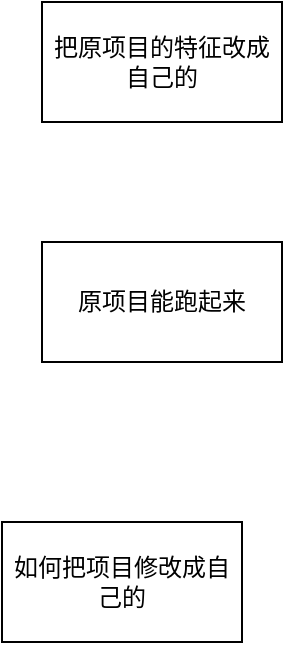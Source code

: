<mxfile>
    <diagram id="pizipBLW4LXyGoNbn7XC" name="第 1 页">
        <mxGraphModel dx="1054" dy="635" grid="1" gridSize="10" guides="1" tooltips="1" connect="1" arrows="1" fold="1" page="1" pageScale="1" pageWidth="1200" pageHeight="1920" background="#FFFFFF" math="0" shadow="0">
            <root>
                <mxCell id="0"/>
                <mxCell id="1" parent="0"/>
                <mxCell id="2" value="如何把项目修改成自己的" style="whiteSpace=wrap;html=1;" parent="1" vertex="1">
                    <mxGeometry x="180" y="480" width="120" height="60" as="geometry"/>
                </mxCell>
                <mxCell id="3" value="原项目能跑起来" style="whiteSpace=wrap;html=1;" parent="1" vertex="1">
                    <mxGeometry x="200" y="340" width="120" height="60" as="geometry"/>
                </mxCell>
                <mxCell id="4" value="把原项目的特征改成自己的" style="whiteSpace=wrap;html=1;" parent="1" vertex="1">
                    <mxGeometry x="200" y="220" width="120" height="60" as="geometry"/>
                </mxCell>
            </root>
        </mxGraphModel>
    </diagram>
</mxfile>